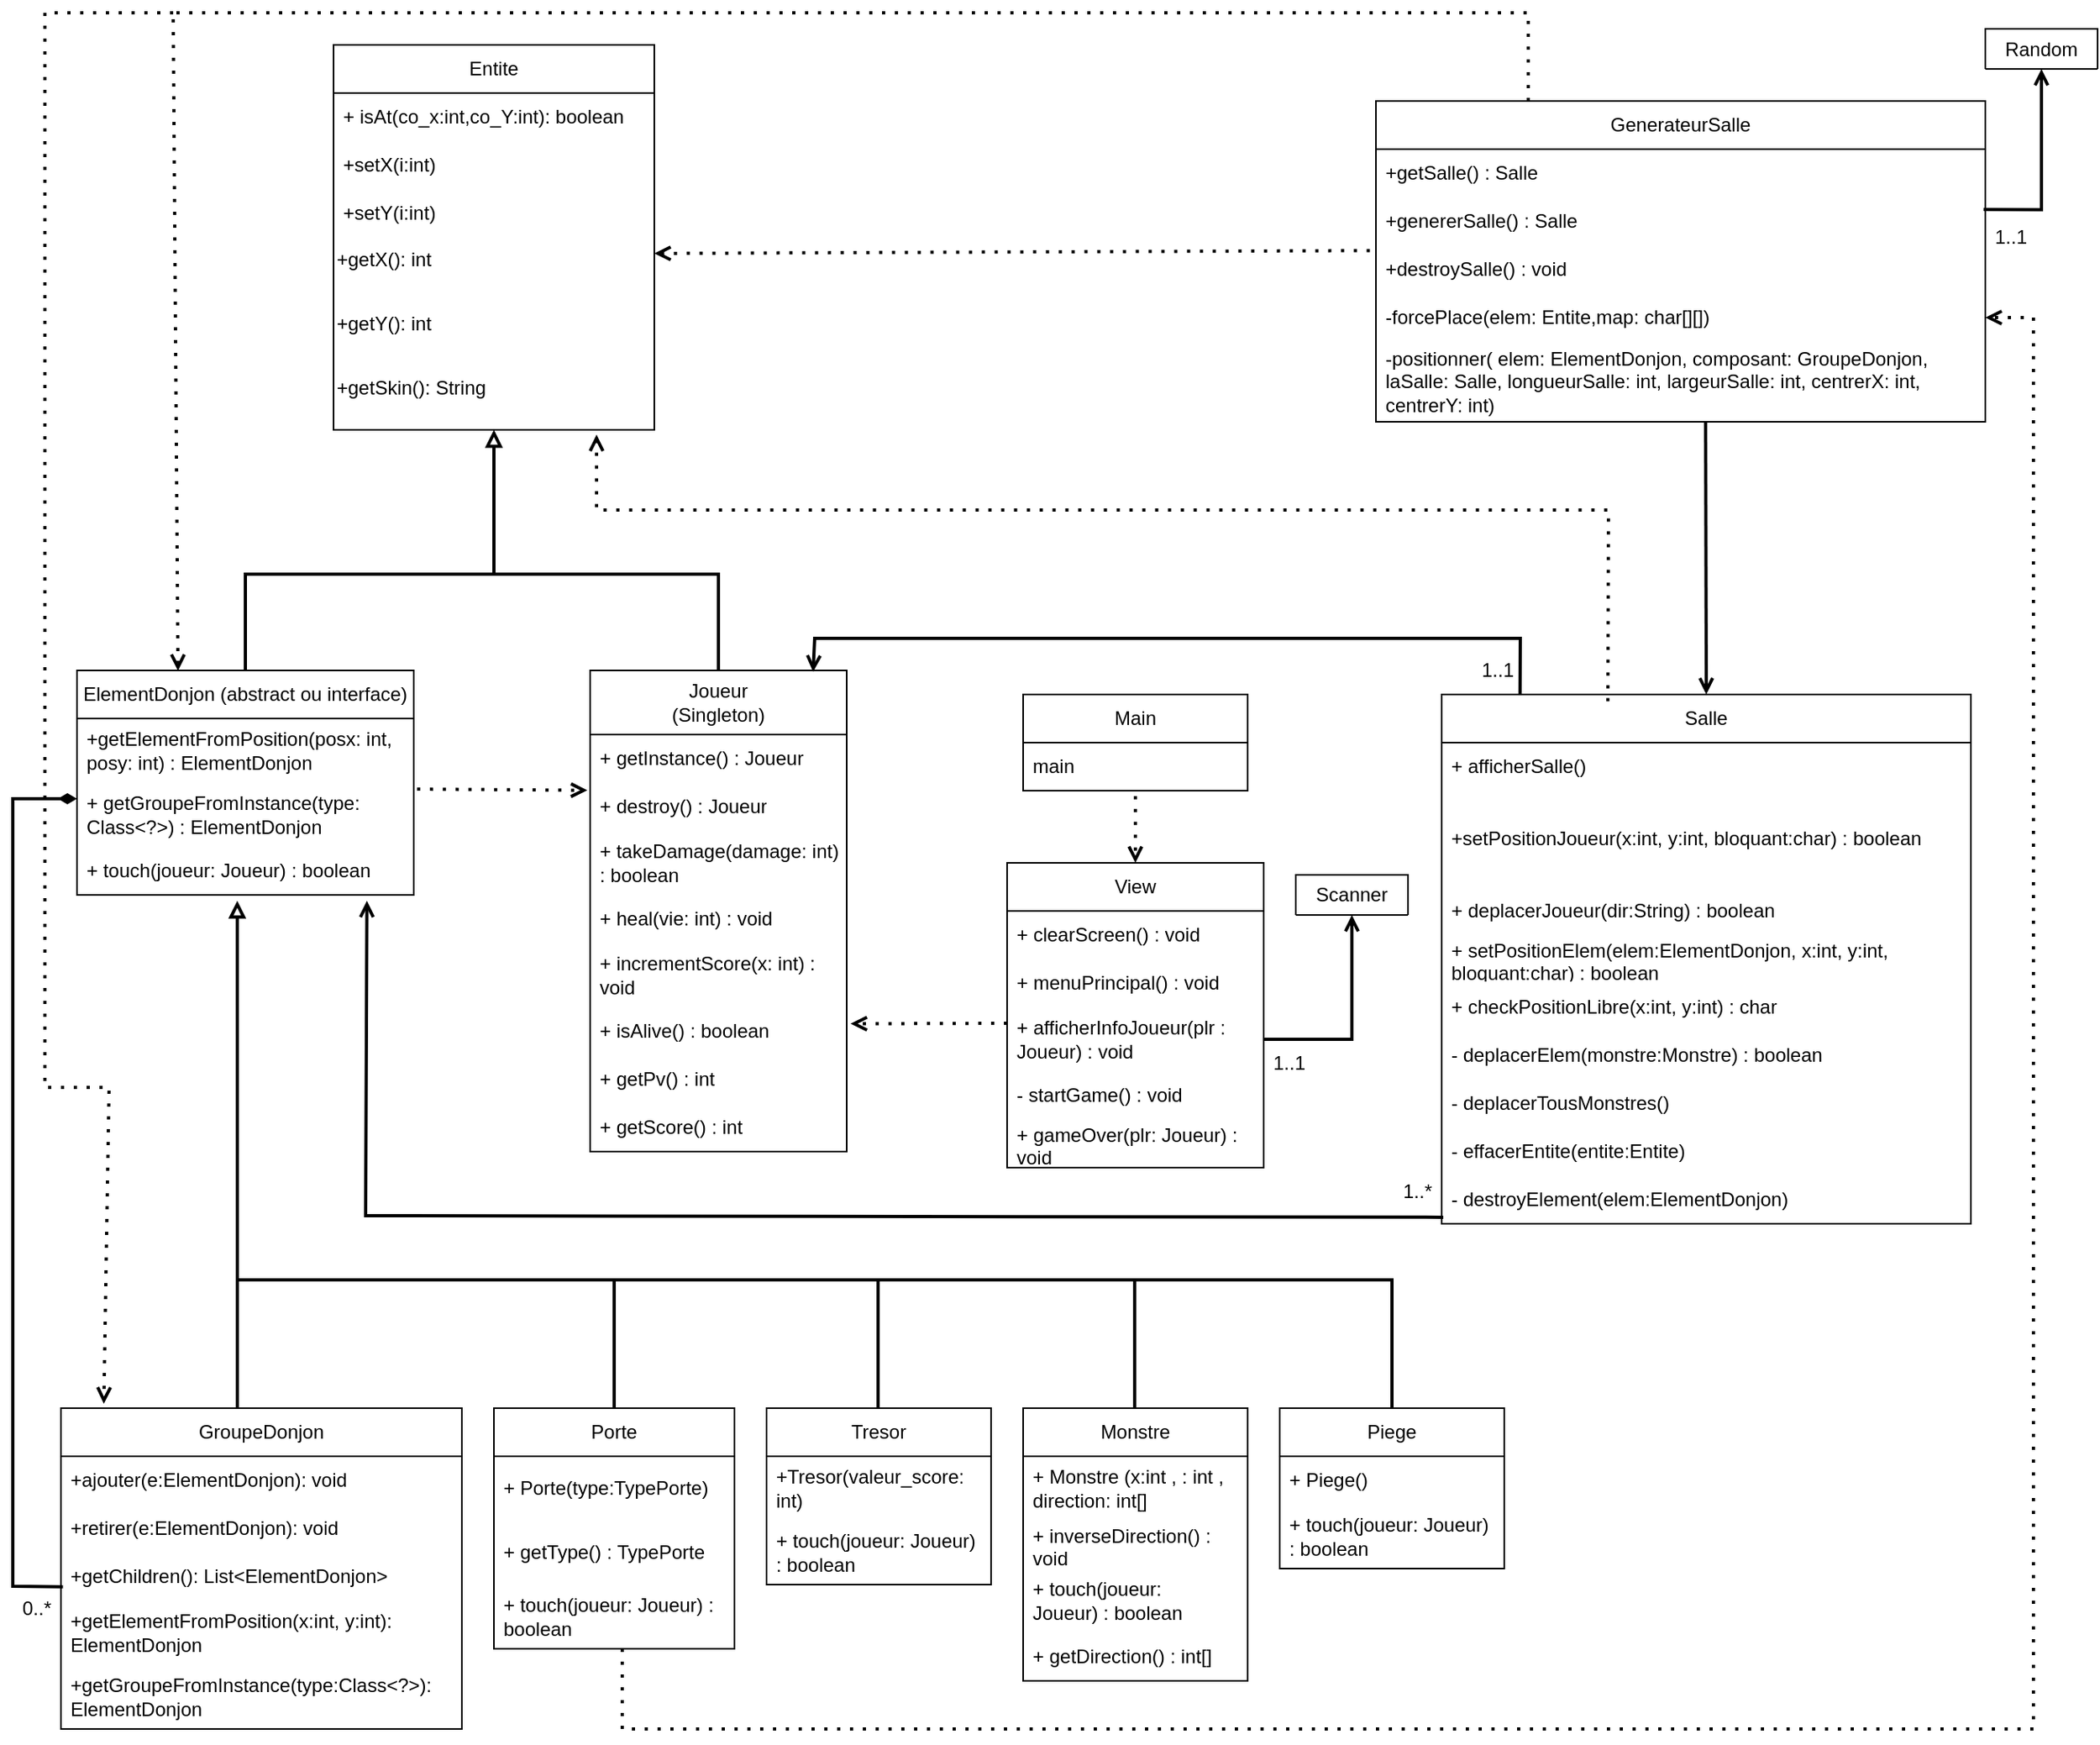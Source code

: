 <mxfile version="27.1.1">
  <diagram name="Page-1" id="15Wo2N5bEZusL9GLBTuU">
    <mxGraphModel dx="1606" dy="901" grid="1" gridSize="10" guides="1" tooltips="1" connect="1" arrows="1" fold="1" page="1" pageScale="1" pageWidth="827" pageHeight="1169" math="0" shadow="0">
      <root>
        <mxCell id="0" />
        <mxCell id="1" parent="0" />
        <mxCell id="rXXwPsu-Z3OQYFj2nWae-1" value="Main" style="swimlane;fontStyle=0;childLayout=stackLayout;horizontal=1;startSize=30;horizontalStack=0;resizeParent=1;resizeParentMax=0;resizeLast=0;collapsible=1;marginBottom=0;whiteSpace=wrap;html=1;" parent="1" vertex="1">
          <mxGeometry x="650" y="435" width="140" height="60" as="geometry" />
        </mxCell>
        <mxCell id="rXXwPsu-Z3OQYFj2nWae-2" value="main" style="text;strokeColor=none;fillColor=none;align=left;verticalAlign=middle;spacingLeft=4;spacingRight=4;overflow=hidden;points=[[0,0.5],[1,0.5]];portConstraint=eastwest;rotatable=0;whiteSpace=wrap;html=1;" parent="rXXwPsu-Z3OQYFj2nWae-1" vertex="1">
          <mxGeometry y="30" width="140" height="30" as="geometry" />
        </mxCell>
        <mxCell id="rXXwPsu-Z3OQYFj2nWae-3" value="&lt;div&gt;ElementDonjon (abstract ou interface)&lt;/div&gt;" style="swimlane;fontStyle=0;childLayout=stackLayout;horizontal=1;startSize=30;horizontalStack=0;resizeParent=1;resizeParentMax=0;resizeLast=0;collapsible=1;marginBottom=0;whiteSpace=wrap;html=1;" parent="1" vertex="1">
          <mxGeometry x="60" y="420" width="210" height="140" as="geometry" />
        </mxCell>
        <mxCell id="78W6d95duRkhlmA3JdRr-6" value="+getElementFromPosition(posx: int, posy: int) : ElementDonjon" style="text;strokeColor=none;fillColor=none;align=left;verticalAlign=middle;spacingLeft=4;spacingRight=4;overflow=hidden;points=[[0,0.5],[1,0.5]];portConstraint=eastwest;rotatable=0;whiteSpace=wrap;html=1;" parent="rXXwPsu-Z3OQYFj2nWae-3" vertex="1">
          <mxGeometry y="30" width="210" height="40" as="geometry" />
        </mxCell>
        <mxCell id="78W6d95duRkhlmA3JdRr-7" value="+ getGroupeFromInstance(type: Class&amp;lt;?&amp;gt;) : ElementDonjon" style="text;strokeColor=none;fillColor=none;align=left;verticalAlign=middle;spacingLeft=4;spacingRight=4;overflow=hidden;points=[[0,0.5],[1,0.5]];portConstraint=eastwest;rotatable=0;whiteSpace=wrap;html=1;" parent="rXXwPsu-Z3OQYFj2nWae-3" vertex="1">
          <mxGeometry y="70" width="210" height="40" as="geometry" />
        </mxCell>
        <mxCell id="78W6d95duRkhlmA3JdRr-10" value="+ touch(joueur: Joueur) : boolean" style="text;strokeColor=none;fillColor=none;align=left;verticalAlign=middle;spacingLeft=4;spacingRight=4;overflow=hidden;points=[[0,0.5],[1,0.5]];portConstraint=eastwest;rotatable=0;whiteSpace=wrap;html=1;" parent="rXXwPsu-Z3OQYFj2nWae-3" vertex="1">
          <mxGeometry y="110" width="210" height="30" as="geometry" />
        </mxCell>
        <mxCell id="rXXwPsu-Z3OQYFj2nWae-7" value="GroupeDonjon" style="swimlane;fontStyle=0;childLayout=stackLayout;horizontal=1;startSize=30;horizontalStack=0;resizeParent=1;resizeParentMax=0;resizeLast=0;collapsible=1;marginBottom=0;whiteSpace=wrap;html=1;" parent="1" vertex="1">
          <mxGeometry x="50" y="880" width="250" height="200" as="geometry" />
        </mxCell>
        <mxCell id="rXXwPsu-Z3OQYFj2nWae-8" value="+ajouter(e:ElementDonjon): void" style="text;strokeColor=none;fillColor=none;align=left;verticalAlign=middle;spacingLeft=4;spacingRight=4;overflow=hidden;points=[[0,0.5],[1,0.5]];portConstraint=eastwest;rotatable=0;whiteSpace=wrap;html=1;" parent="rXXwPsu-Z3OQYFj2nWae-7" vertex="1">
          <mxGeometry y="30" width="250" height="30" as="geometry" />
        </mxCell>
        <mxCell id="rXXwPsu-Z3OQYFj2nWae-9" value="+retirer(e:ElementDonjon): void" style="text;strokeColor=none;fillColor=none;align=left;verticalAlign=middle;spacingLeft=4;spacingRight=4;overflow=hidden;points=[[0,0.5],[1,0.5]];portConstraint=eastwest;rotatable=0;whiteSpace=wrap;html=1;" parent="rXXwPsu-Z3OQYFj2nWae-7" vertex="1">
          <mxGeometry y="60" width="250" height="30" as="geometry" />
        </mxCell>
        <mxCell id="rXXwPsu-Z3OQYFj2nWae-10" value="+getChildren(): List&amp;lt;ElementDonjon&amp;gt;" style="text;strokeColor=none;fillColor=none;align=left;verticalAlign=middle;spacingLeft=4;spacingRight=4;overflow=hidden;points=[[0,0.5],[1,0.5]];portConstraint=eastwest;rotatable=0;whiteSpace=wrap;html=1;" parent="rXXwPsu-Z3OQYFj2nWae-7" vertex="1">
          <mxGeometry y="90" width="250" height="30" as="geometry" />
        </mxCell>
        <mxCell id="iWDvNx1NZRqrllPwlE0m-20" value="+getElementFromPosition(x:int, y:int): ElementDonjon" style="text;strokeColor=none;fillColor=none;align=left;verticalAlign=middle;spacingLeft=4;spacingRight=4;overflow=hidden;points=[[0,0.5],[1,0.5]];portConstraint=eastwest;rotatable=0;whiteSpace=wrap;html=1;" parent="rXXwPsu-Z3OQYFj2nWae-7" vertex="1">
          <mxGeometry y="120" width="250" height="40" as="geometry" />
        </mxCell>
        <mxCell id="iWDvNx1NZRqrllPwlE0m-22" value="+getGroupeFromInstance(type:Class&amp;lt;?&amp;gt;): ElementDonjon" style="text;strokeColor=none;fillColor=none;align=left;verticalAlign=middle;spacingLeft=4;spacingRight=4;overflow=hidden;points=[[0,0.5],[1,0.5]];portConstraint=eastwest;rotatable=0;whiteSpace=wrap;html=1;" parent="rXXwPsu-Z3OQYFj2nWae-7" vertex="1">
          <mxGeometry y="160" width="250" height="40" as="geometry" />
        </mxCell>
        <mxCell id="rXXwPsu-Z3OQYFj2nWae-11" value="&lt;div&gt;Piege&lt;/div&gt;" style="swimlane;fontStyle=0;childLayout=stackLayout;horizontal=1;startSize=30;horizontalStack=0;resizeParent=1;resizeParentMax=0;resizeLast=0;collapsible=1;marginBottom=0;whiteSpace=wrap;html=1;" parent="1" vertex="1">
          <mxGeometry x="810" y="880" width="140" height="100" as="geometry" />
        </mxCell>
        <mxCell id="rXXwPsu-Z3OQYFj2nWae-12" value="+ Piege()" style="text;strokeColor=none;fillColor=none;align=left;verticalAlign=middle;spacingLeft=4;spacingRight=4;overflow=hidden;points=[[0,0.5],[1,0.5]];portConstraint=eastwest;rotatable=0;whiteSpace=wrap;html=1;" parent="rXXwPsu-Z3OQYFj2nWae-11" vertex="1">
          <mxGeometry y="30" width="140" height="30" as="geometry" />
        </mxCell>
        <mxCell id="rXXwPsu-Z3OQYFj2nWae-13" value="+ touch(joueur: Joueur) : boolean" style="text;strokeColor=none;fillColor=none;align=left;verticalAlign=middle;spacingLeft=4;spacingRight=4;overflow=hidden;points=[[0,0.5],[1,0.5]];portConstraint=eastwest;rotatable=0;whiteSpace=wrap;html=1;" parent="rXXwPsu-Z3OQYFj2nWae-11" vertex="1">
          <mxGeometry y="60" width="140" height="40" as="geometry" />
        </mxCell>
        <mxCell id="rXXwPsu-Z3OQYFj2nWae-15" value="&lt;div&gt;Tresor&lt;/div&gt;" style="swimlane;fontStyle=0;childLayout=stackLayout;horizontal=1;startSize=30;horizontalStack=0;resizeParent=1;resizeParentMax=0;resizeLast=0;collapsible=1;marginBottom=0;whiteSpace=wrap;html=1;" parent="1" vertex="1">
          <mxGeometry x="490" y="880" width="140" height="110" as="geometry" />
        </mxCell>
        <mxCell id="rXXwPsu-Z3OQYFj2nWae-16" value="+Tresor(valeur_score: int)" style="text;strokeColor=none;fillColor=none;align=left;verticalAlign=middle;spacingLeft=4;spacingRight=4;overflow=hidden;points=[[0,0.5],[1,0.5]];portConstraint=eastwest;rotatable=0;whiteSpace=wrap;html=1;" parent="rXXwPsu-Z3OQYFj2nWae-15" vertex="1">
          <mxGeometry y="30" width="140" height="40" as="geometry" />
        </mxCell>
        <mxCell id="rXXwPsu-Z3OQYFj2nWae-18" value="+ touch(joueur: Joueur) : boolean" style="text;strokeColor=none;fillColor=none;align=left;verticalAlign=middle;spacingLeft=4;spacingRight=4;overflow=hidden;points=[[0,0.5],[1,0.5]];portConstraint=eastwest;rotatable=0;whiteSpace=wrap;html=1;" parent="rXXwPsu-Z3OQYFj2nWae-15" vertex="1">
          <mxGeometry y="70" width="140" height="40" as="geometry" />
        </mxCell>
        <mxCell id="rXXwPsu-Z3OQYFj2nWae-19" value="&lt;div&gt;Monstre&lt;/div&gt;" style="swimlane;fontStyle=0;childLayout=stackLayout;horizontal=1;startSize=30;horizontalStack=0;resizeParent=1;resizeParentMax=0;resizeLast=0;collapsible=1;marginBottom=0;whiteSpace=wrap;html=1;" parent="1" vertex="1">
          <mxGeometry x="650" y="880" width="140" height="170" as="geometry" />
        </mxCell>
        <mxCell id="rXXwPsu-Z3OQYFj2nWae-20" value="+ Monstre (x:int , : int , direction: int[]" style="text;strokeColor=none;fillColor=none;align=left;verticalAlign=middle;spacingLeft=4;spacingRight=4;overflow=hidden;points=[[0,0.5],[1,0.5]];portConstraint=eastwest;rotatable=0;whiteSpace=wrap;html=1;" parent="rXXwPsu-Z3OQYFj2nWae-19" vertex="1">
          <mxGeometry y="30" width="140" height="40" as="geometry" />
        </mxCell>
        <mxCell id="rXXwPsu-Z3OQYFj2nWae-21" value="+ inverseDirection() : void" style="text;strokeColor=none;fillColor=none;align=left;verticalAlign=middle;spacingLeft=4;spacingRight=4;overflow=hidden;points=[[0,0.5],[1,0.5]];portConstraint=eastwest;rotatable=0;whiteSpace=wrap;html=1;" parent="rXXwPsu-Z3OQYFj2nWae-19" vertex="1">
          <mxGeometry y="70" width="140" height="30" as="geometry" />
        </mxCell>
        <mxCell id="rXXwPsu-Z3OQYFj2nWae-22" value="+ touch(joueur: Joueur)&amp;nbsp;: boolean" style="text;strokeColor=none;fillColor=none;align=left;verticalAlign=middle;spacingLeft=4;spacingRight=4;overflow=hidden;points=[[0,0.5],[1,0.5]];portConstraint=eastwest;rotatable=0;whiteSpace=wrap;html=1;" parent="rXXwPsu-Z3OQYFj2nWae-19" vertex="1">
          <mxGeometry y="100" width="140" height="40" as="geometry" />
        </mxCell>
        <mxCell id="78W6d95duRkhlmA3JdRr-2" value="+ getDirection() : int[]" style="text;strokeColor=none;fillColor=none;align=left;verticalAlign=middle;spacingLeft=4;spacingRight=4;overflow=hidden;points=[[0,0.5],[1,0.5]];portConstraint=eastwest;rotatable=0;whiteSpace=wrap;html=1;" parent="rXXwPsu-Z3OQYFj2nWae-19" vertex="1">
          <mxGeometry y="140" width="140" height="30" as="geometry" />
        </mxCell>
        <mxCell id="rXXwPsu-Z3OQYFj2nWae-23" value="&lt;div&gt;GenerateurSalle&lt;/div&gt;" style="swimlane;fontStyle=0;childLayout=stackLayout;horizontal=1;startSize=30;horizontalStack=0;resizeParent=1;resizeParentMax=0;resizeLast=0;collapsible=1;marginBottom=0;whiteSpace=wrap;html=1;" parent="1" vertex="1">
          <mxGeometry x="870" y="65" width="380" height="200" as="geometry" />
        </mxCell>
        <mxCell id="rXXwPsu-Z3OQYFj2nWae-24" value="+getSalle() : Salle&amp;nbsp;" style="text;strokeColor=none;fillColor=none;align=left;verticalAlign=middle;spacingLeft=4;spacingRight=4;overflow=hidden;points=[[0,0.5],[1,0.5]];portConstraint=eastwest;rotatable=0;whiteSpace=wrap;html=1;" parent="rXXwPsu-Z3OQYFj2nWae-23" vertex="1">
          <mxGeometry y="30" width="380" height="30" as="geometry" />
        </mxCell>
        <mxCell id="rXXwPsu-Z3OQYFj2nWae-25" value="+genererSalle() : Salle" style="text;strokeColor=none;fillColor=none;align=left;verticalAlign=middle;spacingLeft=4;spacingRight=4;overflow=hidden;points=[[0,0.5],[1,0.5]];portConstraint=eastwest;rotatable=0;whiteSpace=wrap;html=1;" parent="rXXwPsu-Z3OQYFj2nWae-23" vertex="1">
          <mxGeometry y="60" width="380" height="30" as="geometry" />
        </mxCell>
        <mxCell id="rXXwPsu-Z3OQYFj2nWae-26" value="+destroySalle() : void" style="text;strokeColor=none;fillColor=none;align=left;verticalAlign=middle;spacingLeft=4;spacingRight=4;overflow=hidden;points=[[0,0.5],[1,0.5]];portConstraint=eastwest;rotatable=0;whiteSpace=wrap;html=1;" parent="rXXwPsu-Z3OQYFj2nWae-23" vertex="1">
          <mxGeometry y="90" width="380" height="30" as="geometry" />
        </mxCell>
        <mxCell id="iWDvNx1NZRqrllPwlE0m-28" value="&lt;div&gt;-forcePlace(elem: Entite,&lt;span style=&quot;background-color: transparent; color: light-dark(rgb(0, 0, 0), rgb(255, 255, 255));&quot;&gt;map: char[][])&lt;/span&gt;&lt;/div&gt;" style="text;strokeColor=none;fillColor=none;align=left;verticalAlign=middle;spacingLeft=4;spacingRight=4;overflow=hidden;points=[[0,0.5],[1,0.5]];portConstraint=eastwest;rotatable=0;whiteSpace=wrap;html=1;" parent="rXXwPsu-Z3OQYFj2nWae-23" vertex="1">
          <mxGeometry y="120" width="380" height="30" as="geometry" />
        </mxCell>
        <mxCell id="iWDvNx1NZRqrllPwlE0m-29" value="&lt;div&gt;-positionner( elem: ElementDonjon, composant: GroupeDonjon,&lt;/div&gt;&lt;div&gt;laSalle: Salle, longueurSalle: int, largeurSalle: int, centrerX: int, centrerY: int)&lt;/div&gt;" style="text;strokeColor=none;fillColor=none;align=left;verticalAlign=middle;spacingLeft=4;spacingRight=4;overflow=hidden;points=[[0,0.5],[1,0.5]];portConstraint=eastwest;rotatable=0;whiteSpace=wrap;html=1;" parent="rXXwPsu-Z3OQYFj2nWae-23" vertex="1">
          <mxGeometry y="150" width="380" height="50" as="geometry" />
        </mxCell>
        <mxCell id="rXXwPsu-Z3OQYFj2nWae-27" value="&lt;div&gt;Salle&lt;/div&gt;" style="swimlane;fontStyle=0;childLayout=stackLayout;horizontal=1;startSize=30;horizontalStack=0;resizeParent=1;resizeParentMax=0;resizeLast=0;collapsible=1;marginBottom=0;whiteSpace=wrap;html=1;" parent="1" vertex="1">
          <mxGeometry x="911" y="435" width="330" height="330" as="geometry" />
        </mxCell>
        <mxCell id="rXXwPsu-Z3OQYFj2nWae-28" value="+ afficherSalle()" style="text;strokeColor=none;fillColor=none;align=left;verticalAlign=middle;spacingLeft=4;spacingRight=4;overflow=hidden;points=[[0,0.5],[1,0.5]];portConstraint=eastwest;rotatable=0;whiteSpace=wrap;html=1;" parent="rXXwPsu-Z3OQYFj2nWae-27" vertex="1">
          <mxGeometry y="30" width="330" height="30" as="geometry" />
        </mxCell>
        <mxCell id="rXXwPsu-Z3OQYFj2nWae-29" value="+setPositionJoueur(x:int, y:int, bloquant:char) : boolean" style="text;strokeColor=none;fillColor=none;align=left;verticalAlign=middle;spacingLeft=4;spacingRight=4;overflow=hidden;points=[[0,0.5],[1,0.5]];portConstraint=eastwest;rotatable=0;whiteSpace=wrap;html=1;" parent="rXXwPsu-Z3OQYFj2nWae-27" vertex="1">
          <mxGeometry y="60" width="330" height="60" as="geometry" />
        </mxCell>
        <mxCell id="rXXwPsu-Z3OQYFj2nWae-30" value="+ deplacerJoueur(dir:String) : boolean&amp;nbsp;" style="text;strokeColor=none;fillColor=none;align=left;verticalAlign=middle;spacingLeft=4;spacingRight=4;overflow=hidden;points=[[0,0.5],[1,0.5]];portConstraint=eastwest;rotatable=0;whiteSpace=wrap;html=1;" parent="rXXwPsu-Z3OQYFj2nWae-27" vertex="1">
          <mxGeometry y="120" width="330" height="30" as="geometry" />
        </mxCell>
        <mxCell id="iWDvNx1NZRqrllPwlE0m-14" value="+ setPositionElem(elem:ElementDonjon, x:int, y:int, bloquant:char) : boolean" style="text;strokeColor=none;fillColor=none;align=left;verticalAlign=middle;spacingLeft=4;spacingRight=4;overflow=hidden;points=[[0,0.5],[1,0.5]];portConstraint=eastwest;rotatable=0;whiteSpace=wrap;html=1;" parent="rXXwPsu-Z3OQYFj2nWae-27" vertex="1">
          <mxGeometry y="150" width="330" height="30" as="geometry" />
        </mxCell>
        <mxCell id="iWDvNx1NZRqrllPwlE0m-15" value="+ checkPositionLibre(x:int, y:int) : char" style="text;strokeColor=none;fillColor=none;align=left;verticalAlign=middle;spacingLeft=4;spacingRight=4;overflow=hidden;points=[[0,0.5],[1,0.5]];portConstraint=eastwest;rotatable=0;whiteSpace=wrap;html=1;" parent="rXXwPsu-Z3OQYFj2nWae-27" vertex="1">
          <mxGeometry y="180" width="330" height="30" as="geometry" />
        </mxCell>
        <mxCell id="iWDvNx1NZRqrllPwlE0m-16" value="- deplacerElem(monstre:Monstre) : boolean" style="text;strokeColor=none;fillColor=none;align=left;verticalAlign=middle;spacingLeft=4;spacingRight=4;overflow=hidden;points=[[0,0.5],[1,0.5]];portConstraint=eastwest;rotatable=0;whiteSpace=wrap;html=1;" parent="rXXwPsu-Z3OQYFj2nWae-27" vertex="1">
          <mxGeometry y="210" width="330" height="30" as="geometry" />
        </mxCell>
        <mxCell id="iWDvNx1NZRqrllPwlE0m-17" value="- deplacerTousMonstres()" style="text;strokeColor=none;fillColor=none;align=left;verticalAlign=middle;spacingLeft=4;spacingRight=4;overflow=hidden;points=[[0,0.5],[1,0.5]];portConstraint=eastwest;rotatable=0;whiteSpace=wrap;html=1;" parent="rXXwPsu-Z3OQYFj2nWae-27" vertex="1">
          <mxGeometry y="240" width="330" height="30" as="geometry" />
        </mxCell>
        <mxCell id="iWDvNx1NZRqrllPwlE0m-18" value="- effacerEntite(entite:Entite)" style="text;strokeColor=none;fillColor=none;align=left;verticalAlign=middle;spacingLeft=4;spacingRight=4;overflow=hidden;points=[[0,0.5],[1,0.5]];portConstraint=eastwest;rotatable=0;whiteSpace=wrap;html=1;" parent="rXXwPsu-Z3OQYFj2nWae-27" vertex="1">
          <mxGeometry y="270" width="330" height="30" as="geometry" />
        </mxCell>
        <mxCell id="iWDvNx1NZRqrllPwlE0m-19" value="- destroyElement(elem:ElementDonjon)" style="text;strokeColor=none;fillColor=none;align=left;verticalAlign=middle;spacingLeft=4;spacingRight=4;overflow=hidden;points=[[0,0.5],[1,0.5]];portConstraint=eastwest;rotatable=0;whiteSpace=wrap;html=1;" parent="rXXwPsu-Z3OQYFj2nWae-27" vertex="1">
          <mxGeometry y="300" width="330" height="30" as="geometry" />
        </mxCell>
        <mxCell id="rXXwPsu-Z3OQYFj2nWae-31" value="&lt;div&gt;View&lt;/div&gt;" style="swimlane;fontStyle=0;childLayout=stackLayout;horizontal=1;startSize=30;horizontalStack=0;resizeParent=1;resizeParentMax=0;resizeLast=0;collapsible=1;marginBottom=0;whiteSpace=wrap;html=1;" parent="1" vertex="1">
          <mxGeometry x="640" y="540" width="160" height="190" as="geometry" />
        </mxCell>
        <mxCell id="rXXwPsu-Z3OQYFj2nWae-32" value="+ clearScreen() : void" style="text;strokeColor=none;fillColor=none;align=left;verticalAlign=middle;spacingLeft=4;spacingRight=4;overflow=hidden;points=[[0,0.5],[1,0.5]];portConstraint=eastwest;rotatable=0;whiteSpace=wrap;html=1;" parent="rXXwPsu-Z3OQYFj2nWae-31" vertex="1">
          <mxGeometry y="30" width="160" height="30" as="geometry" />
        </mxCell>
        <mxCell id="rXXwPsu-Z3OQYFj2nWae-33" value="+ menuPrincipal() : void" style="text;strokeColor=none;fillColor=none;align=left;verticalAlign=middle;spacingLeft=4;spacingRight=4;overflow=hidden;points=[[0,0.5],[1,0.5]];portConstraint=eastwest;rotatable=0;whiteSpace=wrap;html=1;" parent="rXXwPsu-Z3OQYFj2nWae-31" vertex="1">
          <mxGeometry y="60" width="160" height="30" as="geometry" />
        </mxCell>
        <mxCell id="rXXwPsu-Z3OQYFj2nWae-34" value="+ afficherInfoJoueur(plr : Joueur) : void" style="text;strokeColor=none;fillColor=none;align=left;verticalAlign=middle;spacingLeft=4;spacingRight=4;overflow=hidden;points=[[0,0.5],[1,0.5]];portConstraint=eastwest;rotatable=0;whiteSpace=wrap;html=1;" parent="rXXwPsu-Z3OQYFj2nWae-31" vertex="1">
          <mxGeometry y="90" width="160" height="40" as="geometry" />
        </mxCell>
        <mxCell id="iWDvNx1NZRqrllPwlE0m-2" value="- startGame() : void" style="text;strokeColor=none;fillColor=none;align=left;verticalAlign=middle;spacingLeft=4;spacingRight=4;overflow=hidden;points=[[0,0.5],[1,0.5]];portConstraint=eastwest;rotatable=0;whiteSpace=wrap;html=1;" parent="rXXwPsu-Z3OQYFj2nWae-31" vertex="1">
          <mxGeometry y="130" width="160" height="30" as="geometry" />
        </mxCell>
        <mxCell id="iWDvNx1NZRqrllPwlE0m-1" value="+ gameOver(plr: Joueur) : void" style="text;strokeColor=none;fillColor=none;align=left;verticalAlign=middle;spacingLeft=4;spacingRight=4;overflow=hidden;points=[[0,0.5],[1,0.5]];portConstraint=eastwest;rotatable=0;whiteSpace=wrap;html=1;" parent="rXXwPsu-Z3OQYFj2nWae-31" vertex="1">
          <mxGeometry y="160" width="160" height="30" as="geometry" />
        </mxCell>
        <mxCell id="rXXwPsu-Z3OQYFj2nWae-35" value="&lt;div&gt;Entite&lt;/div&gt;" style="swimlane;fontStyle=0;childLayout=stackLayout;horizontal=1;startSize=30;horizontalStack=0;resizeParent=1;resizeParentMax=0;resizeLast=0;collapsible=1;marginBottom=0;whiteSpace=wrap;html=1;" parent="1" vertex="1">
          <mxGeometry x="220" y="30" width="200" height="240" as="geometry" />
        </mxCell>
        <mxCell id="rXXwPsu-Z3OQYFj2nWae-36" value="+ isAt(co_x:int,co_Y:int): boolean" style="text;strokeColor=none;fillColor=none;align=left;verticalAlign=middle;spacingLeft=4;spacingRight=4;overflow=hidden;points=[[0,0.5],[1,0.5]];portConstraint=eastwest;rotatable=0;whiteSpace=wrap;html=1;" parent="rXXwPsu-Z3OQYFj2nWae-35" vertex="1">
          <mxGeometry y="30" width="200" height="30" as="geometry" />
        </mxCell>
        <mxCell id="rXXwPsu-Z3OQYFj2nWae-37" value="+setX(i:int)" style="text;strokeColor=none;fillColor=none;align=left;verticalAlign=middle;spacingLeft=4;spacingRight=4;overflow=hidden;points=[[0,0.5],[1,0.5]];portConstraint=eastwest;rotatable=0;whiteSpace=wrap;html=1;" parent="rXXwPsu-Z3OQYFj2nWae-35" vertex="1">
          <mxGeometry y="60" width="200" height="30" as="geometry" />
        </mxCell>
        <mxCell id="rXXwPsu-Z3OQYFj2nWae-38" value="+setY(i:int)" style="text;strokeColor=none;fillColor=none;align=left;verticalAlign=middle;spacingLeft=4;spacingRight=4;overflow=hidden;points=[[0,0.5],[1,0.5]];portConstraint=eastwest;rotatable=0;whiteSpace=wrap;html=1;" parent="rXXwPsu-Z3OQYFj2nWae-35" vertex="1">
          <mxGeometry y="90" width="200" height="30" as="geometry" />
        </mxCell>
        <mxCell id="iWDvNx1NZRqrllPwlE0m-24" value="+getX(): int" style="text;whiteSpace=wrap;" parent="rXXwPsu-Z3OQYFj2nWae-35" vertex="1">
          <mxGeometry y="120" width="200" height="40" as="geometry" />
        </mxCell>
        <mxCell id="iWDvNx1NZRqrllPwlE0m-25" value="+getY(): int" style="text;whiteSpace=wrap;" parent="rXXwPsu-Z3OQYFj2nWae-35" vertex="1">
          <mxGeometry y="160" width="200" height="40" as="geometry" />
        </mxCell>
        <mxCell id="iWDvNx1NZRqrllPwlE0m-26" value="+getSkin(): String" style="text;whiteSpace=wrap;" parent="rXXwPsu-Z3OQYFj2nWae-35" vertex="1">
          <mxGeometry y="200" width="200" height="40" as="geometry" />
        </mxCell>
        <mxCell id="rXXwPsu-Z3OQYFj2nWae-39" value="&lt;div&gt;Joueur&lt;/div&gt;&lt;div&gt;(Singleton)&lt;/div&gt;" style="swimlane;fontStyle=0;childLayout=stackLayout;horizontal=1;startSize=40;horizontalStack=0;resizeParent=1;resizeParentMax=0;resizeLast=0;collapsible=1;marginBottom=0;whiteSpace=wrap;html=1;" parent="1" vertex="1">
          <mxGeometry x="380" y="420" width="160" height="300" as="geometry" />
        </mxCell>
        <mxCell id="rXXwPsu-Z3OQYFj2nWae-40" value="+ getInstance() : Joueur" style="text;strokeColor=none;fillColor=none;align=left;verticalAlign=middle;spacingLeft=4;spacingRight=4;overflow=hidden;points=[[0,0.5],[1,0.5]];portConstraint=eastwest;rotatable=0;whiteSpace=wrap;html=1;" parent="rXXwPsu-Z3OQYFj2nWae-39" vertex="1">
          <mxGeometry y="40" width="160" height="30" as="geometry" />
        </mxCell>
        <mxCell id="Y9PG_MMOgxARMKUrZ-6f-1" value="+ destroy() : Joueur" style="text;strokeColor=none;fillColor=none;align=left;verticalAlign=middle;spacingLeft=4;spacingRight=4;overflow=hidden;points=[[0,0.5],[1,0.5]];portConstraint=eastwest;rotatable=0;whiteSpace=wrap;html=1;" vertex="1" parent="rXXwPsu-Z3OQYFj2nWae-39">
          <mxGeometry y="70" width="160" height="30" as="geometry" />
        </mxCell>
        <mxCell id="rXXwPsu-Z3OQYFj2nWae-41" value="+ takeDamage(damage: int) : boolean" style="text;strokeColor=none;fillColor=none;align=left;verticalAlign=middle;spacingLeft=4;spacingRight=4;overflow=hidden;points=[[0,0.5],[1,0.5]];portConstraint=eastwest;rotatable=0;whiteSpace=wrap;html=1;" parent="rXXwPsu-Z3OQYFj2nWae-39" vertex="1">
          <mxGeometry y="100" width="160" height="40" as="geometry" />
        </mxCell>
        <mxCell id="rXXwPsu-Z3OQYFj2nWae-42" value="+ heal(vie: int) : void" style="text;strokeColor=none;fillColor=none;align=left;verticalAlign=middle;spacingLeft=4;spacingRight=4;overflow=hidden;points=[[0,0.5],[1,0.5]];portConstraint=eastwest;rotatable=0;whiteSpace=wrap;html=1;" parent="rXXwPsu-Z3OQYFj2nWae-39" vertex="1">
          <mxGeometry y="140" width="160" height="30" as="geometry" />
        </mxCell>
        <mxCell id="iWDvNx1NZRqrllPwlE0m-10" value="+ incrementScore(x: int) : void" style="text;strokeColor=none;fillColor=none;align=left;verticalAlign=middle;spacingLeft=4;spacingRight=4;overflow=hidden;points=[[0,0.5],[1,0.5]];portConstraint=eastwest;rotatable=0;whiteSpace=wrap;html=1;" parent="rXXwPsu-Z3OQYFj2nWae-39" vertex="1">
          <mxGeometry y="170" width="160" height="40" as="geometry" />
        </mxCell>
        <mxCell id="iWDvNx1NZRqrllPwlE0m-11" value="+ isAlive() : boolean" style="text;strokeColor=none;fillColor=none;align=left;verticalAlign=middle;spacingLeft=4;spacingRight=4;overflow=hidden;points=[[0,0.5],[1,0.5]];portConstraint=eastwest;rotatable=0;whiteSpace=wrap;html=1;" parent="rXXwPsu-Z3OQYFj2nWae-39" vertex="1">
          <mxGeometry y="210" width="160" height="30" as="geometry" />
        </mxCell>
        <mxCell id="iWDvNx1NZRqrllPwlE0m-12" value="+ getPv() : int" style="text;strokeColor=none;fillColor=none;align=left;verticalAlign=middle;spacingLeft=4;spacingRight=4;overflow=hidden;points=[[0,0.5],[1,0.5]];portConstraint=eastwest;rotatable=0;whiteSpace=wrap;html=1;" parent="rXXwPsu-Z3OQYFj2nWae-39" vertex="1">
          <mxGeometry y="240" width="160" height="30" as="geometry" />
        </mxCell>
        <mxCell id="iWDvNx1NZRqrllPwlE0m-13" value="+ getScore() : int" style="text;strokeColor=none;fillColor=none;align=left;verticalAlign=middle;spacingLeft=4;spacingRight=4;overflow=hidden;points=[[0,0.5],[1,0.5]];portConstraint=eastwest;rotatable=0;whiteSpace=wrap;html=1;" parent="rXXwPsu-Z3OQYFj2nWae-39" vertex="1">
          <mxGeometry y="270" width="160" height="30" as="geometry" />
        </mxCell>
        <mxCell id="iWDvNx1NZRqrllPwlE0m-3" value="Porte" style="swimlane;fontStyle=0;childLayout=stackLayout;horizontal=1;startSize=30;horizontalStack=0;resizeParent=1;resizeParentMax=0;resizeLast=0;collapsible=1;marginBottom=0;whiteSpace=wrap;html=1;" parent="1" vertex="1">
          <mxGeometry x="320" y="880" width="150" height="150" as="geometry" />
        </mxCell>
        <mxCell id="iWDvNx1NZRqrllPwlE0m-4" value="+ Porte(type:TypePorte)" style="text;strokeColor=none;fillColor=none;align=left;verticalAlign=middle;spacingLeft=4;spacingRight=4;overflow=hidden;points=[[0,0.5],[1,0.5]];portConstraint=eastwest;rotatable=0;whiteSpace=wrap;html=1;" parent="iWDvNx1NZRqrllPwlE0m-3" vertex="1">
          <mxGeometry y="30" width="150" height="40" as="geometry" />
        </mxCell>
        <mxCell id="iWDvNx1NZRqrllPwlE0m-5" value="+ getType() : TypePorte&amp;nbsp;" style="text;strokeColor=none;fillColor=none;align=left;verticalAlign=middle;spacingLeft=4;spacingRight=4;overflow=hidden;points=[[0,0.5],[1,0.5]];portConstraint=eastwest;rotatable=0;whiteSpace=wrap;html=1;" parent="iWDvNx1NZRqrllPwlE0m-3" vertex="1">
          <mxGeometry y="70" width="150" height="40" as="geometry" />
        </mxCell>
        <mxCell id="iWDvNx1NZRqrllPwlE0m-8" value="+ touch(joueur: Joueur) : boolean" style="text;strokeColor=none;fillColor=none;align=left;verticalAlign=middle;spacingLeft=4;spacingRight=4;overflow=hidden;points=[[0,0.5],[1,0.5]];portConstraint=eastwest;rotatable=0;whiteSpace=wrap;html=1;" parent="iWDvNx1NZRqrllPwlE0m-3" vertex="1">
          <mxGeometry y="110" width="150" height="40" as="geometry" />
        </mxCell>
        <mxCell id="2xGyglIuAXv1hj_h5Us2-3" value="" style="endArrow=block;html=1;rounded=0;entryX=0.476;entryY=1.119;entryDx=0;entryDy=0;entryPerimeter=0;endFill=0;exitX=0.5;exitY=0;exitDx=0;exitDy=0;strokeWidth=2;" parent="1" source="rXXwPsu-Z3OQYFj2nWae-11" target="78W6d95duRkhlmA3JdRr-10" edge="1">
          <mxGeometry width="50" height="50" relative="1" as="geometry">
            <mxPoint x="880" y="870" as="sourcePoint" />
            <mxPoint x="200" y="590" as="targetPoint" />
            <Array as="points">
              <mxPoint x="880" y="800" />
              <mxPoint x="160" y="800" />
              <mxPoint x="160" y="760" />
            </Array>
          </mxGeometry>
        </mxCell>
        <mxCell id="2xGyglIuAXv1hj_h5Us2-6" value="" style="endArrow=diamondThin;html=1;rounded=0;exitX=0.005;exitY=0.713;exitDx=0;exitDy=0;endFill=1;exitPerimeter=0;strokeWidth=2;" parent="1" source="rXXwPsu-Z3OQYFj2nWae-10" edge="1">
          <mxGeometry width="50" height="50" relative="1" as="geometry">
            <mxPoint x="430" y="880" as="sourcePoint" />
            <mxPoint x="60" y="500" as="targetPoint" />
            <Array as="points">
              <mxPoint x="20" y="991" />
              <mxPoint x="20" y="500" />
            </Array>
          </mxGeometry>
        </mxCell>
        <mxCell id="2xGyglIuAXv1hj_h5Us2-7" value="0..*" style="text;strokeColor=none;fillColor=none;align=left;verticalAlign=middle;spacingLeft=4;spacingRight=4;overflow=hidden;points=[[0,0.5],[1,0.5]];portConstraint=eastwest;rotatable=0;whiteSpace=wrap;html=1;" parent="1" vertex="1">
          <mxGeometry x="20" y="990" width="30" height="30" as="geometry" />
        </mxCell>
        <mxCell id="2xGyglIuAXv1hj_h5Us2-8" value="" style="endArrow=none;html=1;rounded=0;exitX=0.5;exitY=0;exitDx=0;exitDy=0;strokeWidth=2;" parent="1" source="iWDvNx1NZRqrllPwlE0m-3" edge="1">
          <mxGeometry width="50" height="50" relative="1" as="geometry">
            <mxPoint x="430" y="700" as="sourcePoint" />
            <mxPoint x="395" y="800" as="targetPoint" />
          </mxGeometry>
        </mxCell>
        <mxCell id="2xGyglIuAXv1hj_h5Us2-9" value="" style="endArrow=none;html=1;rounded=0;exitX=0.44;exitY=0;exitDx=0;exitDy=0;exitPerimeter=0;strokeWidth=2;" parent="1" source="rXXwPsu-Z3OQYFj2nWae-7" edge="1">
          <mxGeometry width="50" height="50" relative="1" as="geometry">
            <mxPoint x="400" y="890" as="sourcePoint" />
            <mxPoint x="160" y="800" as="targetPoint" />
          </mxGeometry>
        </mxCell>
        <mxCell id="2xGyglIuAXv1hj_h5Us2-11" value="" style="endArrow=none;html=1;rounded=0;exitX=0.5;exitY=0;exitDx=0;exitDy=0;strokeWidth=2;" parent="1" edge="1">
          <mxGeometry width="50" height="50" relative="1" as="geometry">
            <mxPoint x="559.57" y="880" as="sourcePoint" />
            <mxPoint x="559.57" y="800" as="targetPoint" />
          </mxGeometry>
        </mxCell>
        <mxCell id="2xGyglIuAXv1hj_h5Us2-12" value="" style="endArrow=none;html=1;rounded=0;exitX=0.5;exitY=0;exitDx=0;exitDy=0;strokeWidth=2;" parent="1" edge="1">
          <mxGeometry width="50" height="50" relative="1" as="geometry">
            <mxPoint x="719.57" y="880" as="sourcePoint" />
            <mxPoint x="719.57" y="800" as="targetPoint" />
          </mxGeometry>
        </mxCell>
        <mxCell id="2xGyglIuAXv1hj_h5Us2-13" value="" style="endArrow=block;html=1;rounded=0;entryX=0.5;entryY=1;entryDx=0;entryDy=0;endFill=0;exitX=0.5;exitY=0;exitDx=0;exitDy=0;strokeWidth=2;" parent="1" source="rXXwPsu-Z3OQYFj2nWae-3" target="iWDvNx1NZRqrllPwlE0m-26" edge="1">
          <mxGeometry width="50" height="50" relative="1" as="geometry">
            <mxPoint x="890" y="890" as="sourcePoint" />
            <mxPoint x="170" y="574" as="targetPoint" />
            <Array as="points">
              <mxPoint x="165" y="360" />
              <mxPoint x="320" y="360" />
            </Array>
          </mxGeometry>
        </mxCell>
        <mxCell id="2xGyglIuAXv1hj_h5Us2-14" value="" style="endArrow=none;html=1;rounded=0;exitX=0.5;exitY=0;exitDx=0;exitDy=0;strokeWidth=2;" parent="1" edge="1">
          <mxGeometry width="50" height="50" relative="1" as="geometry">
            <mxPoint x="460" y="420" as="sourcePoint" />
            <mxPoint x="320" y="360" as="targetPoint" />
            <Array as="points">
              <mxPoint x="460" y="360" />
            </Array>
          </mxGeometry>
        </mxCell>
        <mxCell id="2xGyglIuAXv1hj_h5Us2-15" value="" style="endArrow=open;dashed=1;html=1;dashPattern=1 3;strokeWidth=2;rounded=0;entryX=0.5;entryY=0;entryDx=0;entryDy=0;endFill=0;exitX=0.5;exitY=1.112;exitDx=0;exitDy=0;exitPerimeter=0;" parent="1" source="rXXwPsu-Z3OQYFj2nWae-2" target="rXXwPsu-Z3OQYFj2nWae-31" edge="1">
          <mxGeometry width="50" height="50" relative="1" as="geometry">
            <mxPoint x="710" y="497" as="sourcePoint" />
            <mxPoint x="706" y="497" as="targetPoint" />
          </mxGeometry>
        </mxCell>
        <mxCell id="2xGyglIuAXv1hj_h5Us2-19" value="" style="endArrow=open;dashed=1;html=1;dashPattern=1 3;strokeWidth=2;rounded=0;endFill=0;exitX=1.01;exitY=0.1;exitDx=0;exitDy=0;exitPerimeter=0;entryX=-0.011;entryY=0.159;entryDx=0;entryDy=0;entryPerimeter=0;" parent="1" source="78W6d95duRkhlmA3JdRr-7" target="Y9PG_MMOgxARMKUrZ-6f-1" edge="1">
          <mxGeometry width="50" height="50" relative="1" as="geometry">
            <mxPoint x="369" y="520" as="sourcePoint" />
            <mxPoint x="378" y="494" as="targetPoint" />
          </mxGeometry>
        </mxCell>
        <mxCell id="2xGyglIuAXv1hj_h5Us2-17" value="" style="endArrow=open;html=1;strokeWidth=2;rounded=0;entryX=0.861;entryY=1.119;entryDx=0;entryDy=0;endFill=0;entryPerimeter=0;exitX=0.003;exitY=0.865;exitDx=0;exitDy=0;exitPerimeter=0;" parent="1" source="iWDvNx1NZRqrllPwlE0m-19" target="78W6d95duRkhlmA3JdRr-10" edge="1">
          <mxGeometry width="50" height="50" relative="1" as="geometry">
            <mxPoint x="909" y="760" as="sourcePoint" />
            <mxPoint x="840.0" y="400.09" as="targetPoint" />
            <Array as="points">
              <mxPoint x="240" y="760" />
            </Array>
          </mxGeometry>
        </mxCell>
        <mxCell id="2xGyglIuAXv1hj_h5Us2-20" value="" style="endArrow=open;html=1;strokeWidth=2;rounded=0;entryX=0.869;entryY=0.003;entryDx=0;entryDy=0;endFill=0;entryPerimeter=0;exitX=0.148;exitY=0;exitDx=0;exitDy=0;exitPerimeter=0;" parent="1" source="rXXwPsu-Z3OQYFj2nWae-27" target="rXXwPsu-Z3OQYFj2nWae-39" edge="1">
          <mxGeometry width="50" height="50" relative="1" as="geometry">
            <mxPoint x="919" y="400" as="sourcePoint" />
            <mxPoint x="251" y="574" as="targetPoint" />
            <Array as="points">
              <mxPoint x="960" y="400" />
              <mxPoint x="520" y="400" />
            </Array>
          </mxGeometry>
        </mxCell>
        <mxCell id="2xGyglIuAXv1hj_h5Us2-21" value="" style="endArrow=open;dashed=1;html=1;dashPattern=1 3;strokeWidth=2;rounded=0;entryX=1.015;entryY=0.343;entryDx=0;entryDy=0;endFill=0;entryPerimeter=0;" parent="1" target="iWDvNx1NZRqrllPwlE0m-11" edge="1">
          <mxGeometry width="50" height="50" relative="1" as="geometry">
            <mxPoint x="640" y="640" as="sourcePoint" />
            <mxPoint x="390" y="504" as="targetPoint" />
          </mxGeometry>
        </mxCell>
        <mxCell id="2xGyglIuAXv1hj_h5Us2-23" value="1..*" style="text;strokeColor=none;fillColor=none;align=left;verticalAlign=middle;spacingLeft=4;spacingRight=4;overflow=hidden;points=[[0,0.5],[1,0.5]];portConstraint=eastwest;rotatable=0;whiteSpace=wrap;html=1;" parent="1" vertex="1">
          <mxGeometry x="881" y="730" width="30" height="30" as="geometry" />
        </mxCell>
        <mxCell id="2xGyglIuAXv1hj_h5Us2-24" value="1..1" style="text;strokeColor=none;fillColor=none;align=left;verticalAlign=middle;spacingLeft=4;spacingRight=4;overflow=hidden;points=[[0,0.5],[1,0.5]];portConstraint=eastwest;rotatable=0;whiteSpace=wrap;html=1;" parent="1" vertex="1">
          <mxGeometry x="930" y="405" width="30" height="30" as="geometry" />
        </mxCell>
        <mxCell id="2xGyglIuAXv1hj_h5Us2-25" value="&lt;div&gt;Scanner&lt;/div&gt;" style="swimlane;fontStyle=0;childLayout=stackLayout;horizontal=1;startSize=30;horizontalStack=0;resizeParent=1;resizeParentMax=0;resizeLast=0;collapsible=1;marginBottom=0;whiteSpace=wrap;html=1;" parent="1" vertex="1">
          <mxGeometry x="820" y="547.5" width="70" height="25" as="geometry" />
        </mxCell>
        <mxCell id="2xGyglIuAXv1hj_h5Us2-27" style="edgeStyle=orthogonalEdgeStyle;rounded=0;orthogonalLoop=1;jettySize=auto;html=1;entryX=0.5;entryY=1;entryDx=0;entryDy=0;endArrow=open;endFill=0;strokeWidth=2;" parent="1" source="rXXwPsu-Z3OQYFj2nWae-34" target="2xGyglIuAXv1hj_h5Us2-25" edge="1">
          <mxGeometry relative="1" as="geometry" />
        </mxCell>
        <mxCell id="2xGyglIuAXv1hj_h5Us2-28" value="1..1" style="text;strokeColor=none;fillColor=none;align=left;verticalAlign=middle;spacingLeft=4;spacingRight=4;overflow=hidden;points=[[0,0.5],[1,0.5]];portConstraint=eastwest;rotatable=0;whiteSpace=wrap;html=1;" parent="1" vertex="1">
          <mxGeometry x="800" y="650" width="30" height="30" as="geometry" />
        </mxCell>
        <mxCell id="2xGyglIuAXv1hj_h5Us2-29" value="Random" style="swimlane;fontStyle=0;childLayout=stackLayout;horizontal=1;startSize=30;horizontalStack=0;resizeParent=1;resizeParentMax=0;resizeLast=0;collapsible=1;marginBottom=0;whiteSpace=wrap;html=1;" parent="1" vertex="1">
          <mxGeometry x="1250" y="20" width="70" height="25" as="geometry" />
        </mxCell>
        <mxCell id="2xGyglIuAXv1hj_h5Us2-30" style="edgeStyle=orthogonalEdgeStyle;rounded=0;orthogonalLoop=1;jettySize=auto;html=1;entryX=0.5;entryY=1;entryDx=0;entryDy=0;endArrow=open;endFill=0;strokeWidth=2;exitX=0.997;exitY=0.256;exitDx=0;exitDy=0;exitPerimeter=0;" parent="1" source="rXXwPsu-Z3OQYFj2nWae-25" target="2xGyglIuAXv1hj_h5Us2-29" edge="1">
          <mxGeometry relative="1" as="geometry">
            <mxPoint x="1171" y="132.5" as="sourcePoint" />
          </mxGeometry>
        </mxCell>
        <mxCell id="2xGyglIuAXv1hj_h5Us2-31" value="1..1" style="text;strokeColor=none;fillColor=none;align=left;verticalAlign=middle;spacingLeft=4;spacingRight=4;overflow=hidden;points=[[0,0.5],[1,0.5]];portConstraint=eastwest;rotatable=0;whiteSpace=wrap;html=1;" parent="1" vertex="1">
          <mxGeometry x="1250" y="135" width="30" height="30" as="geometry" />
        </mxCell>
        <mxCell id="2xGyglIuAXv1hj_h5Us2-32" value="" style="endArrow=open;html=1;strokeWidth=2;rounded=0;endFill=0;exitX=0.541;exitY=0.994;exitDx=0;exitDy=0;exitPerimeter=0;" parent="1" source="iWDvNx1NZRqrllPwlE0m-29" edge="1">
          <mxGeometry width="50" height="50" relative="1" as="geometry">
            <mxPoint x="1076" y="270" as="sourcePoint" />
            <mxPoint x="1076" y="435" as="targetPoint" />
            <Array as="points" />
          </mxGeometry>
        </mxCell>
        <mxCell id="2xGyglIuAXv1hj_h5Us2-33" value="" style="endArrow=open;dashed=1;html=1;dashPattern=1 3;strokeWidth=2;rounded=0;endFill=0;exitX=1.01;exitY=0.1;exitDx=0;exitDy=0;exitPerimeter=0;entryX=1;entryY=0.5;entryDx=0;entryDy=0;" parent="1" target="iWDvNx1NZRqrllPwlE0m-28" edge="1">
          <mxGeometry width="50" height="50" relative="1" as="geometry">
            <mxPoint x="400" y="1030" as="sourcePoint" />
            <mxPoint x="1300" y="1080" as="targetPoint" />
            <Array as="points">
              <mxPoint x="400" y="1080" />
              <mxPoint x="1280" y="1080" />
              <mxPoint x="1280" y="200" />
            </Array>
          </mxGeometry>
        </mxCell>
        <mxCell id="2xGyglIuAXv1hj_h5Us2-34" value="" style="endArrow=open;dashed=1;html=1;dashPattern=1 3;strokeWidth=2;rounded=0;entryX=1;entryY=0.25;entryDx=0;entryDy=0;endFill=0;exitX=-0.01;exitY=1.107;exitDx=0;exitDy=0;exitPerimeter=0;" parent="1" source="rXXwPsu-Z3OQYFj2nWae-25" target="iWDvNx1NZRqrllPwlE0m-24" edge="1">
          <mxGeometry width="50" height="50" relative="1" as="geometry">
            <mxPoint x="480" y="160" as="sourcePoint" />
            <mxPoint x="528" y="133.95" as="targetPoint" />
            <Array as="points" />
          </mxGeometry>
        </mxCell>
        <mxCell id="2xGyglIuAXv1hj_h5Us2-35" value="" style="endArrow=open;dashed=1;html=1;dashPattern=1 3;strokeWidth=2;rounded=0;entryX=0.82;entryY=1.074;entryDx=0;entryDy=0;endFill=0;exitX=0.314;exitY=0.013;exitDx=0;exitDy=0;exitPerimeter=0;entryPerimeter=0;" parent="1" source="rXXwPsu-Z3OQYFj2nWae-27" target="iWDvNx1NZRqrllPwlE0m-26" edge="1">
          <mxGeometry width="50" height="50" relative="1" as="geometry">
            <mxPoint x="440" y="270" as="sourcePoint" />
            <mxPoint x="890" y="270.05" as="targetPoint" />
            <Array as="points">
              <mxPoint x="1015" y="320" />
              <mxPoint x="384" y="320" />
            </Array>
          </mxGeometry>
        </mxCell>
        <mxCell id="2xGyglIuAXv1hj_h5Us2-36" value="" style="endArrow=open;dashed=1;html=1;dashPattern=1 3;strokeWidth=2;rounded=0;entryX=0.3;entryY=0.002;entryDx=0;entryDy=0;endFill=0;exitX=0.25;exitY=0;exitDx=0;exitDy=0;entryPerimeter=0;" parent="1" source="rXXwPsu-Z3OQYFj2nWae-23" target="rXXwPsu-Z3OQYFj2nWae-3" edge="1">
          <mxGeometry width="50" height="50" relative="1" as="geometry">
            <mxPoint x="876" y="168" as="sourcePoint" />
            <mxPoint x="430" y="170" as="targetPoint" />
            <Array as="points">
              <mxPoint x="965" y="10" />
              <mxPoint x="120" y="10" />
            </Array>
          </mxGeometry>
        </mxCell>
        <mxCell id="2xGyglIuAXv1hj_h5Us2-37" value="" style="endArrow=open;dashed=1;html=1;dashPattern=1 3;strokeWidth=2;rounded=0;entryX=0.107;entryY=-0.014;entryDx=0;entryDy=0;endFill=0;entryPerimeter=0;" parent="1" target="rXXwPsu-Z3OQYFj2nWae-7" edge="1">
          <mxGeometry width="50" height="50" relative="1" as="geometry">
            <mxPoint x="120" y="10" as="sourcePoint" />
            <mxPoint x="133" y="430" as="targetPoint" />
            <Array as="points">
              <mxPoint x="40" y="10" />
              <mxPoint x="40" y="680" />
              <mxPoint x="80" y="680" />
            </Array>
          </mxGeometry>
        </mxCell>
      </root>
    </mxGraphModel>
  </diagram>
</mxfile>
